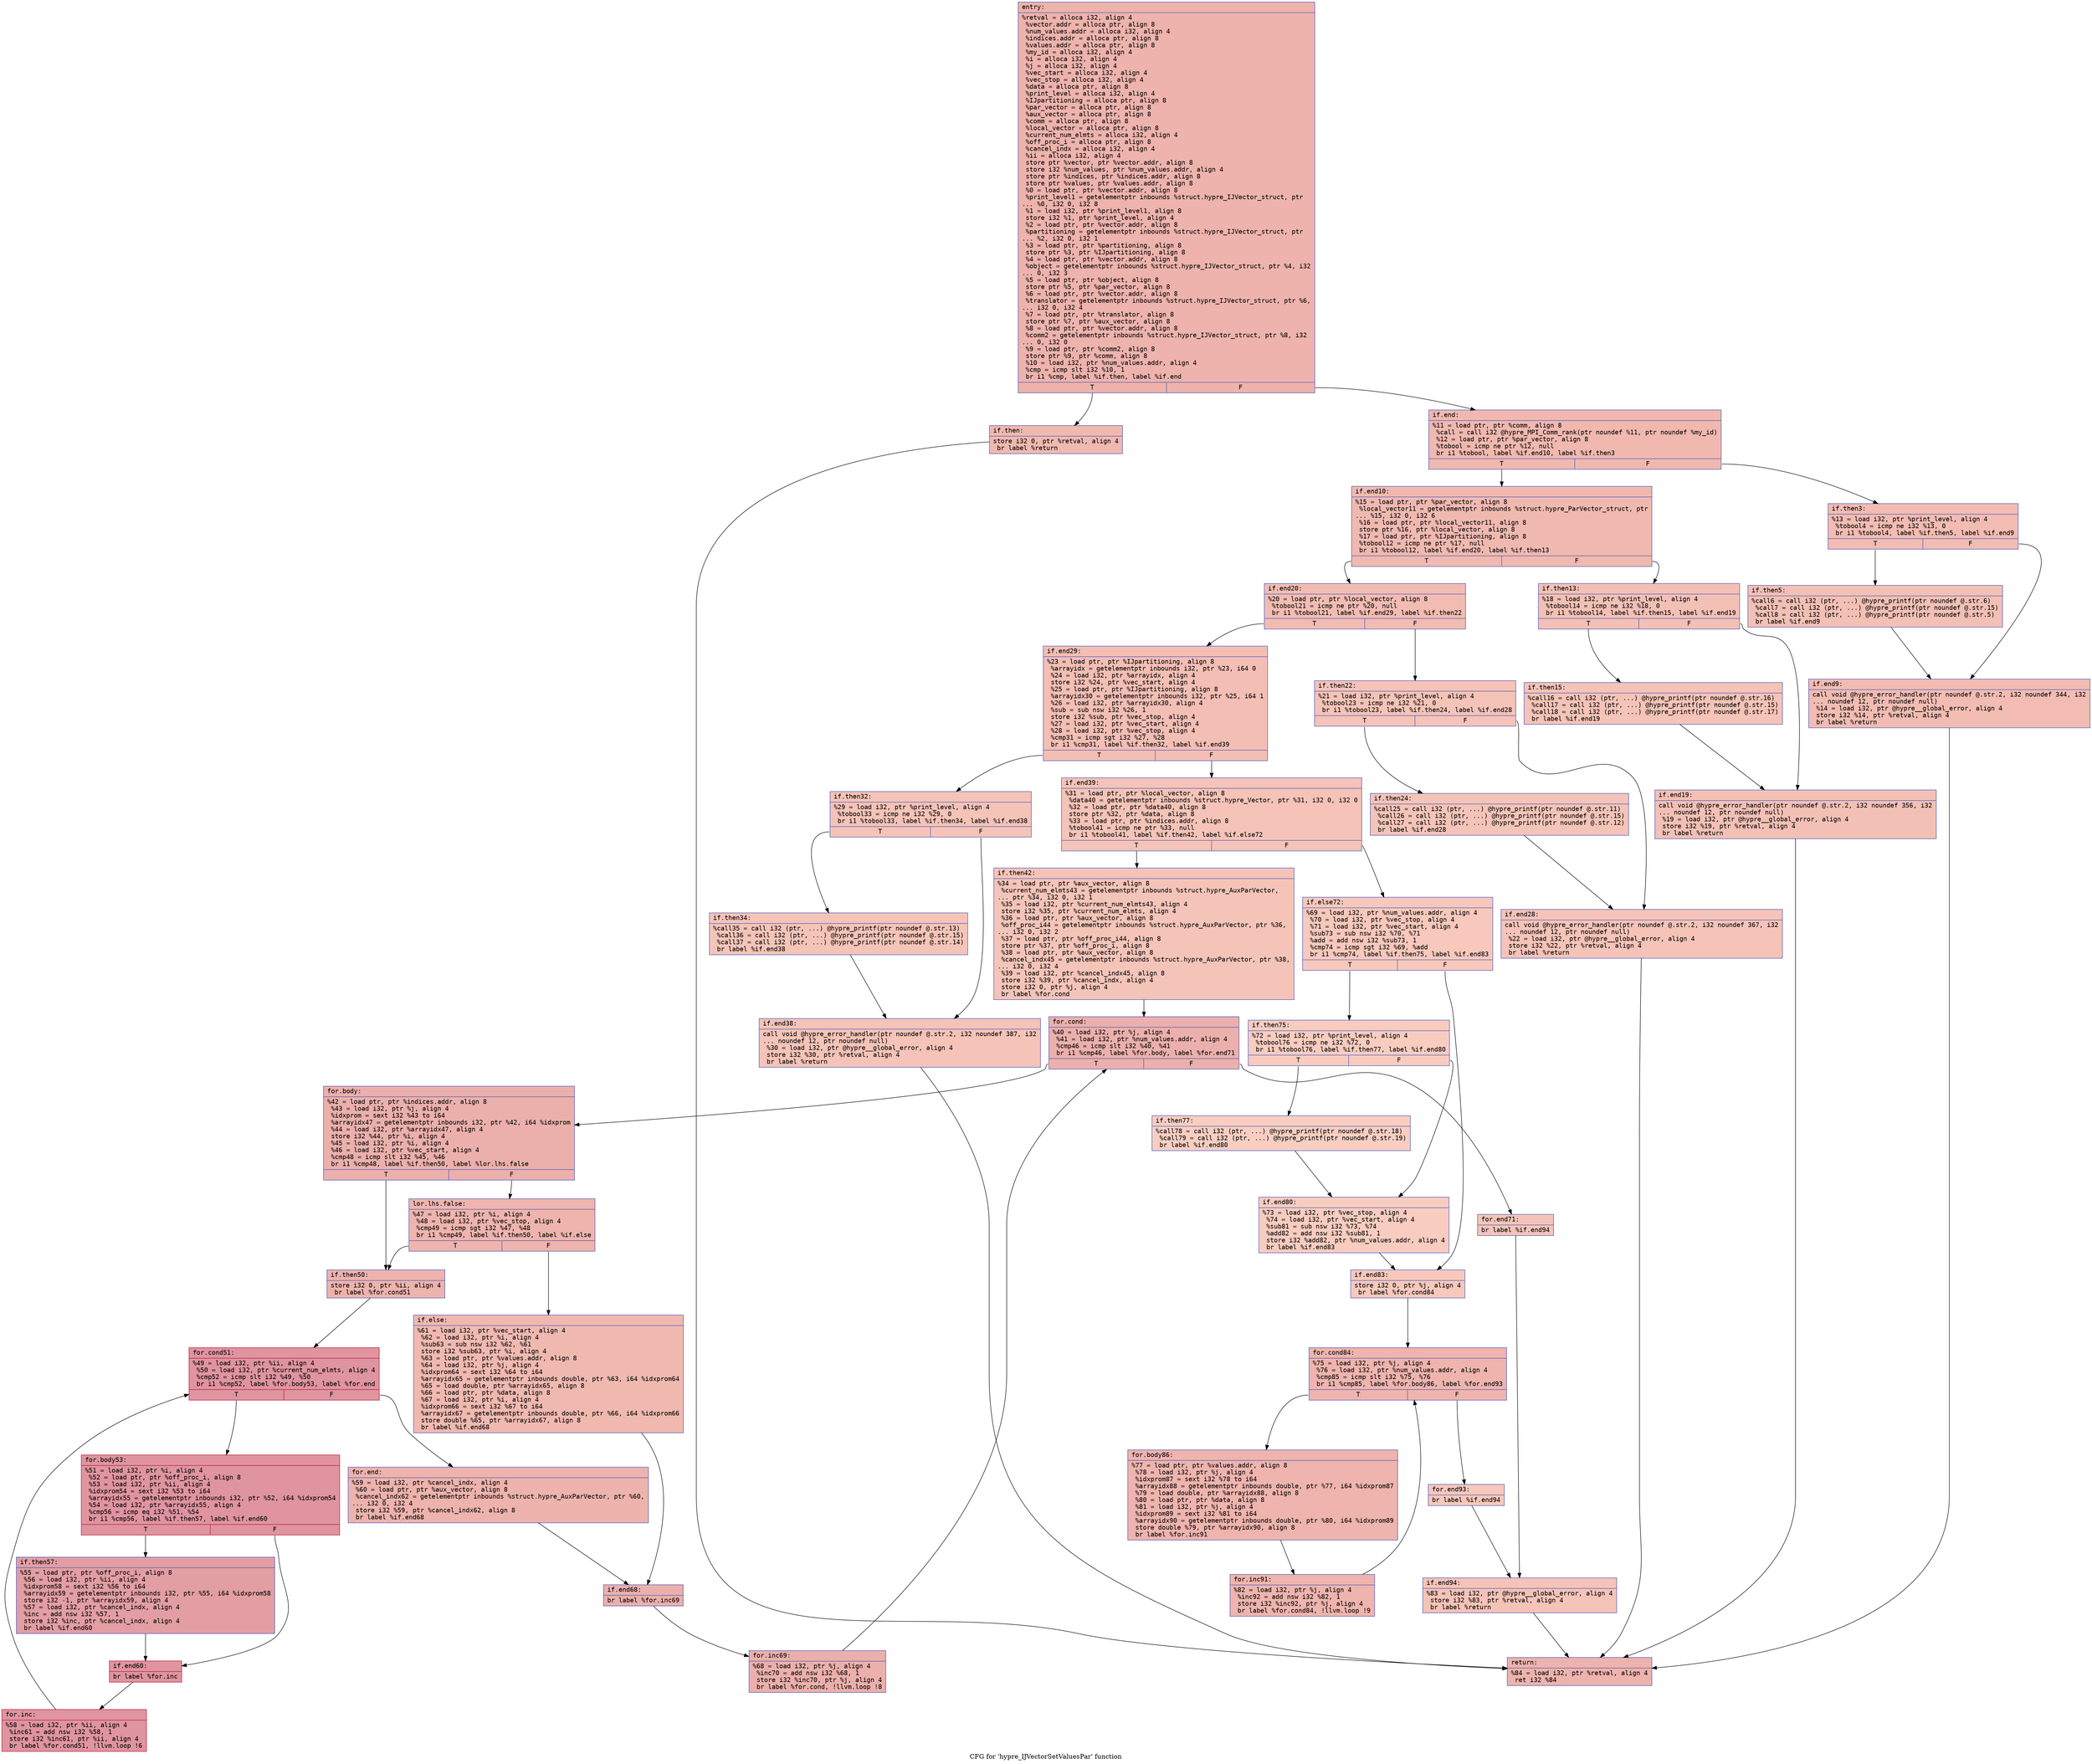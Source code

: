 digraph "CFG for 'hypre_IJVectorSetValuesPar' function" {
	label="CFG for 'hypre_IJVectorSetValuesPar' function";

	Node0x563aadd4cf70 [shape=record,color="#3d50c3ff", style=filled, fillcolor="#d6524470" fontname="Courier",label="{entry:\l|  %retval = alloca i32, align 4\l  %vector.addr = alloca ptr, align 8\l  %num_values.addr = alloca i32, align 4\l  %indices.addr = alloca ptr, align 8\l  %values.addr = alloca ptr, align 8\l  %my_id = alloca i32, align 4\l  %i = alloca i32, align 4\l  %j = alloca i32, align 4\l  %vec_start = alloca i32, align 4\l  %vec_stop = alloca i32, align 4\l  %data = alloca ptr, align 8\l  %print_level = alloca i32, align 4\l  %IJpartitioning = alloca ptr, align 8\l  %par_vector = alloca ptr, align 8\l  %aux_vector = alloca ptr, align 8\l  %comm = alloca ptr, align 8\l  %local_vector = alloca ptr, align 8\l  %current_num_elmts = alloca i32, align 4\l  %off_proc_i = alloca ptr, align 8\l  %cancel_indx = alloca i32, align 4\l  %ii = alloca i32, align 4\l  store ptr %vector, ptr %vector.addr, align 8\l  store i32 %num_values, ptr %num_values.addr, align 4\l  store ptr %indices, ptr %indices.addr, align 8\l  store ptr %values, ptr %values.addr, align 8\l  %0 = load ptr, ptr %vector.addr, align 8\l  %print_level1 = getelementptr inbounds %struct.hypre_IJVector_struct, ptr\l... %0, i32 0, i32 8\l  %1 = load i32, ptr %print_level1, align 8\l  store i32 %1, ptr %print_level, align 4\l  %2 = load ptr, ptr %vector.addr, align 8\l  %partitioning = getelementptr inbounds %struct.hypre_IJVector_struct, ptr\l... %2, i32 0, i32 1\l  %3 = load ptr, ptr %partitioning, align 8\l  store ptr %3, ptr %IJpartitioning, align 8\l  %4 = load ptr, ptr %vector.addr, align 8\l  %object = getelementptr inbounds %struct.hypre_IJVector_struct, ptr %4, i32\l... 0, i32 3\l  %5 = load ptr, ptr %object, align 8\l  store ptr %5, ptr %par_vector, align 8\l  %6 = load ptr, ptr %vector.addr, align 8\l  %translator = getelementptr inbounds %struct.hypre_IJVector_struct, ptr %6,\l... i32 0, i32 4\l  %7 = load ptr, ptr %translator, align 8\l  store ptr %7, ptr %aux_vector, align 8\l  %8 = load ptr, ptr %vector.addr, align 8\l  %comm2 = getelementptr inbounds %struct.hypre_IJVector_struct, ptr %8, i32\l... 0, i32 0\l  %9 = load ptr, ptr %comm2, align 8\l  store ptr %9, ptr %comm, align 8\l  %10 = load i32, ptr %num_values.addr, align 4\l  %cmp = icmp slt i32 %10, 1\l  br i1 %cmp, label %if.then, label %if.end\l|{<s0>T|<s1>F}}"];
	Node0x563aadd4cf70:s0 -> Node0x563aadd4f060[tooltip="entry -> if.then\nProbability 37.50%" ];
	Node0x563aadd4cf70:s1 -> Node0x563aadd4f0d0[tooltip="entry -> if.end\nProbability 62.50%" ];
	Node0x563aadd4f060 [shape=record,color="#3d50c3ff", style=filled, fillcolor="#de614d70" fontname="Courier",label="{if.then:\l|  store i32 0, ptr %retval, align 4\l  br label %return\l}"];
	Node0x563aadd4f060 -> Node0x563aadd4f290[tooltip="if.then -> return\nProbability 100.00%" ];
	Node0x563aadd4f0d0 [shape=record,color="#3d50c3ff", style=filled, fillcolor="#dc5d4a70" fontname="Courier",label="{if.end:\l|  %11 = load ptr, ptr %comm, align 8\l  %call = call i32 @hypre_MPI_Comm_rank(ptr noundef %11, ptr noundef %my_id)\l  %12 = load ptr, ptr %par_vector, align 8\l  %tobool = icmp ne ptr %12, null\l  br i1 %tobool, label %if.end10, label %if.then3\l|{<s0>T|<s1>F}}"];
	Node0x563aadd4f0d0:s0 -> Node0x563aadd4f650[tooltip="if.end -> if.end10\nProbability 62.50%" ];
	Node0x563aadd4f0d0:s1 -> Node0x563aadd4f6a0[tooltip="if.end -> if.then3\nProbability 37.50%" ];
	Node0x563aadd4f6a0 [shape=record,color="#3d50c3ff", style=filled, fillcolor="#e1675170" fontname="Courier",label="{if.then3:\l|  %13 = load i32, ptr %print_level, align 4\l  %tobool4 = icmp ne i32 %13, 0\l  br i1 %tobool4, label %if.then5, label %if.end9\l|{<s0>T|<s1>F}}"];
	Node0x563aadd4f6a0:s0 -> Node0x563aadd4f8d0[tooltip="if.then3 -> if.then5\nProbability 62.50%" ];
	Node0x563aadd4f6a0:s1 -> Node0x563aadd4f950[tooltip="if.then3 -> if.end9\nProbability 37.50%" ];
	Node0x563aadd4f8d0 [shape=record,color="#3d50c3ff", style=filled, fillcolor="#e5705870" fontname="Courier",label="{if.then5:\l|  %call6 = call i32 (ptr, ...) @hypre_printf(ptr noundef @.str.6)\l  %call7 = call i32 (ptr, ...) @hypre_printf(ptr noundef @.str.15)\l  %call8 = call i32 (ptr, ...) @hypre_printf(ptr noundef @.str.5)\l  br label %if.end9\l}"];
	Node0x563aadd4f8d0 -> Node0x563aadd4f950[tooltip="if.then5 -> if.end9\nProbability 100.00%" ];
	Node0x563aadd4f950 [shape=record,color="#3d50c3ff", style=filled, fillcolor="#e1675170" fontname="Courier",label="{if.end9:\l|  call void @hypre_error_handler(ptr noundef @.str.2, i32 noundef 344, i32\l... noundef 12, ptr noundef null)\l  %14 = load i32, ptr @hypre__global_error, align 4\l  store i32 %14, ptr %retval, align 4\l  br label %return\l}"];
	Node0x563aadd4f950 -> Node0x563aadd4f290[tooltip="if.end9 -> return\nProbability 100.00%" ];
	Node0x563aadd4f650 [shape=record,color="#3d50c3ff", style=filled, fillcolor="#de614d70" fontname="Courier",label="{if.end10:\l|  %15 = load ptr, ptr %par_vector, align 8\l  %local_vector11 = getelementptr inbounds %struct.hypre_ParVector_struct, ptr\l... %15, i32 0, i32 6\l  %16 = load ptr, ptr %local_vector11, align 8\l  store ptr %16, ptr %local_vector, align 8\l  %17 = load ptr, ptr %IJpartitioning, align 8\l  %tobool12 = icmp ne ptr %17, null\l  br i1 %tobool12, label %if.end20, label %if.then13\l|{<s0>T|<s1>F}}"];
	Node0x563aadd4f650:s0 -> Node0x563aadd50530[tooltip="if.end10 -> if.end20\nProbability 62.50%" ];
	Node0x563aadd4f650:s1 -> Node0x563aadd505b0[tooltip="if.end10 -> if.then13\nProbability 37.50%" ];
	Node0x563aadd505b0 [shape=record,color="#3d50c3ff", style=filled, fillcolor="#e5705870" fontname="Courier",label="{if.then13:\l|  %18 = load i32, ptr %print_level, align 4\l  %tobool14 = icmp ne i32 %18, 0\l  br i1 %tobool14, label %if.then15, label %if.end19\l|{<s0>T|<s1>F}}"];
	Node0x563aadd505b0:s0 -> Node0x563aadd50e40[tooltip="if.then13 -> if.then15\nProbability 62.50%" ];
	Node0x563aadd505b0:s1 -> Node0x563aadd50ec0[tooltip="if.then13 -> if.end19\nProbability 37.50%" ];
	Node0x563aadd50e40 [shape=record,color="#3d50c3ff", style=filled, fillcolor="#e8765c70" fontname="Courier",label="{if.then15:\l|  %call16 = call i32 (ptr, ...) @hypre_printf(ptr noundef @.str.16)\l  %call17 = call i32 (ptr, ...) @hypre_printf(ptr noundef @.str.15)\l  %call18 = call i32 (ptr, ...) @hypre_printf(ptr noundef @.str.17)\l  br label %if.end19\l}"];
	Node0x563aadd50e40 -> Node0x563aadd50ec0[tooltip="if.then15 -> if.end19\nProbability 100.00%" ];
	Node0x563aadd50ec0 [shape=record,color="#3d50c3ff", style=filled, fillcolor="#e5705870" fontname="Courier",label="{if.end19:\l|  call void @hypre_error_handler(ptr noundef @.str.2, i32 noundef 356, i32\l... noundef 12, ptr noundef null)\l  %19 = load i32, ptr @hypre__global_error, align 4\l  store i32 %19, ptr %retval, align 4\l  br label %return\l}"];
	Node0x563aadd50ec0 -> Node0x563aadd4f290[tooltip="if.end19 -> return\nProbability 100.00%" ];
	Node0x563aadd50530 [shape=record,color="#3d50c3ff", style=filled, fillcolor="#e1675170" fontname="Courier",label="{if.end20:\l|  %20 = load ptr, ptr %local_vector, align 8\l  %tobool21 = icmp ne ptr %20, null\l  br i1 %tobool21, label %if.end29, label %if.then22\l|{<s0>T|<s1>F}}"];
	Node0x563aadd50530:s0 -> Node0x563aadd51810[tooltip="if.end20 -> if.end29\nProbability 62.50%" ];
	Node0x563aadd50530:s1 -> Node0x563aadd51860[tooltip="if.end20 -> if.then22\nProbability 37.50%" ];
	Node0x563aadd51860 [shape=record,color="#3d50c3ff", style=filled, fillcolor="#e8765c70" fontname="Courier",label="{if.then22:\l|  %21 = load i32, ptr %print_level, align 4\l  %tobool23 = icmp ne i32 %21, 0\l  br i1 %tobool23, label %if.then24, label %if.end28\l|{<s0>T|<s1>F}}"];
	Node0x563aadd51860:s0 -> Node0x563aadd51ad0[tooltip="if.then22 -> if.then24\nProbability 62.50%" ];
	Node0x563aadd51860:s1 -> Node0x563aadd51b50[tooltip="if.then22 -> if.end28\nProbability 37.50%" ];
	Node0x563aadd51ad0 [shape=record,color="#3d50c3ff", style=filled, fillcolor="#e97a5f70" fontname="Courier",label="{if.then24:\l|  %call25 = call i32 (ptr, ...) @hypre_printf(ptr noundef @.str.11)\l  %call26 = call i32 (ptr, ...) @hypre_printf(ptr noundef @.str.15)\l  %call27 = call i32 (ptr, ...) @hypre_printf(ptr noundef @.str.12)\l  br label %if.end28\l}"];
	Node0x563aadd51ad0 -> Node0x563aadd51b50[tooltip="if.then24 -> if.end28\nProbability 100.00%" ];
	Node0x563aadd51b50 [shape=record,color="#3d50c3ff", style=filled, fillcolor="#e8765c70" fontname="Courier",label="{if.end28:\l|  call void @hypre_error_handler(ptr noundef @.str.2, i32 noundef 367, i32\l... noundef 12, ptr noundef null)\l  %22 = load i32, ptr @hypre__global_error, align 4\l  store i32 %22, ptr %retval, align 4\l  br label %return\l}"];
	Node0x563aadd51b50 -> Node0x563aadd4f290[tooltip="if.end28 -> return\nProbability 100.00%" ];
	Node0x563aadd51810 [shape=record,color="#3d50c3ff", style=filled, fillcolor="#e36c5570" fontname="Courier",label="{if.end29:\l|  %23 = load ptr, ptr %IJpartitioning, align 8\l  %arrayidx = getelementptr inbounds i32, ptr %23, i64 0\l  %24 = load i32, ptr %arrayidx, align 4\l  store i32 %24, ptr %vec_start, align 4\l  %25 = load ptr, ptr %IJpartitioning, align 8\l  %arrayidx30 = getelementptr inbounds i32, ptr %25, i64 1\l  %26 = load i32, ptr %arrayidx30, align 4\l  %sub = sub nsw i32 %26, 1\l  store i32 %sub, ptr %vec_stop, align 4\l  %27 = load i32, ptr %vec_start, align 4\l  %28 = load i32, ptr %vec_stop, align 4\l  %cmp31 = icmp sgt i32 %27, %28\l  br i1 %cmp31, label %if.then32, label %if.end39\l|{<s0>T|<s1>F}}"];
	Node0x563aadd51810:s0 -> Node0x563aadd52a30[tooltip="if.end29 -> if.then32\nProbability 50.00%" ];
	Node0x563aadd51810:s1 -> Node0x563aadd52ab0[tooltip="if.end29 -> if.end39\nProbability 50.00%" ];
	Node0x563aadd52a30 [shape=record,color="#3d50c3ff", style=filled, fillcolor="#e8765c70" fontname="Courier",label="{if.then32:\l|  %29 = load i32, ptr %print_level, align 4\l  %tobool33 = icmp ne i32 %29, 0\l  br i1 %tobool33, label %if.then34, label %if.end38\l|{<s0>T|<s1>F}}"];
	Node0x563aadd52a30:s0 -> Node0x563aadd52d20[tooltip="if.then32 -> if.then34\nProbability 62.50%" ];
	Node0x563aadd52a30:s1 -> Node0x563aadd52da0[tooltip="if.then32 -> if.end38\nProbability 37.50%" ];
	Node0x563aadd52d20 [shape=record,color="#3d50c3ff", style=filled, fillcolor="#e97a5f70" fontname="Courier",label="{if.then34:\l|  %call35 = call i32 (ptr, ...) @hypre_printf(ptr noundef @.str.13)\l  %call36 = call i32 (ptr, ...) @hypre_printf(ptr noundef @.str.15)\l  %call37 = call i32 (ptr, ...) @hypre_printf(ptr noundef @.str.14)\l  br label %if.end38\l}"];
	Node0x563aadd52d20 -> Node0x563aadd52da0[tooltip="if.then34 -> if.end38\nProbability 100.00%" ];
	Node0x563aadd52da0 [shape=record,color="#3d50c3ff", style=filled, fillcolor="#e8765c70" fontname="Courier",label="{if.end38:\l|  call void @hypre_error_handler(ptr noundef @.str.2, i32 noundef 387, i32\l... noundef 12, ptr noundef null)\l  %30 = load i32, ptr @hypre__global_error, align 4\l  store i32 %30, ptr %retval, align 4\l  br label %return\l}"];
	Node0x563aadd52da0 -> Node0x563aadd4f290[tooltip="if.end38 -> return\nProbability 100.00%" ];
	Node0x563aadd52ab0 [shape=record,color="#3d50c3ff", style=filled, fillcolor="#e8765c70" fontname="Courier",label="{if.end39:\l|  %31 = load ptr, ptr %local_vector, align 8\l  %data40 = getelementptr inbounds %struct.hypre_Vector, ptr %31, i32 0, i32 0\l  %32 = load ptr, ptr %data40, align 8\l  store ptr %32, ptr %data, align 8\l  %33 = load ptr, ptr %indices.addr, align 8\l  %tobool41 = icmp ne ptr %33, null\l  br i1 %tobool41, label %if.then42, label %if.else72\l|{<s0>T|<s1>F}}"];
	Node0x563aadd52ab0:s0 -> Node0x563aadd53990[tooltip="if.end39 -> if.then42\nProbability 62.50%" ];
	Node0x563aadd52ab0:s1 -> Node0x563aadd539e0[tooltip="if.end39 -> if.else72\nProbability 37.50%" ];
	Node0x563aadd53990 [shape=record,color="#3d50c3ff", style=filled, fillcolor="#e97a5f70" fontname="Courier",label="{if.then42:\l|  %34 = load ptr, ptr %aux_vector, align 8\l  %current_num_elmts43 = getelementptr inbounds %struct.hypre_AuxParVector,\l... ptr %34, i32 0, i32 1\l  %35 = load i32, ptr %current_num_elmts43, align 4\l  store i32 %35, ptr %current_num_elmts, align 4\l  %36 = load ptr, ptr %aux_vector, align 8\l  %off_proc_i44 = getelementptr inbounds %struct.hypre_AuxParVector, ptr %36,\l... i32 0, i32 2\l  %37 = load ptr, ptr %off_proc_i44, align 8\l  store ptr %37, ptr %off_proc_i, align 8\l  %38 = load ptr, ptr %aux_vector, align 8\l  %cancel_indx45 = getelementptr inbounds %struct.hypre_AuxParVector, ptr %38,\l... i32 0, i32 4\l  %39 = load i32, ptr %cancel_indx45, align 8\l  store i32 %39, ptr %cancel_indx, align 4\l  store i32 0, ptr %j, align 4\l  br label %for.cond\l}"];
	Node0x563aadd53990 -> Node0x563aadd54390[tooltip="if.then42 -> for.cond\nProbability 100.00%" ];
	Node0x563aadd54390 [shape=record,color="#3d50c3ff", style=filled, fillcolor="#d24b4070" fontname="Courier",label="{for.cond:\l|  %40 = load i32, ptr %j, align 4\l  %41 = load i32, ptr %num_values.addr, align 4\l  %cmp46 = icmp slt i32 %40, %41\l  br i1 %cmp46, label %for.body, label %for.end71\l|{<s0>T|<s1>F}}"];
	Node0x563aadd54390:s0 -> Node0x563aadd54610[tooltip="for.cond -> for.body\nProbability 96.88%" ];
	Node0x563aadd54390:s1 -> Node0x563aadd54660[tooltip="for.cond -> for.end71\nProbability 3.12%" ];
	Node0x563aadd54610 [shape=record,color="#3d50c3ff", style=filled, fillcolor="#d24b4070" fontname="Courier",label="{for.body:\l|  %42 = load ptr, ptr %indices.addr, align 8\l  %43 = load i32, ptr %j, align 4\l  %idxprom = sext i32 %43 to i64\l  %arrayidx47 = getelementptr inbounds i32, ptr %42, i64 %idxprom\l  %44 = load i32, ptr %arrayidx47, align 4\l  store i32 %44, ptr %i, align 4\l  %45 = load i32, ptr %i, align 4\l  %46 = load i32, ptr %vec_start, align 4\l  %cmp48 = icmp slt i32 %45, %46\l  br i1 %cmp48, label %if.then50, label %lor.lhs.false\l|{<s0>T|<s1>F}}"];
	Node0x563aadd54610:s0 -> Node0x563aadd54cc0[tooltip="for.body -> if.then50\nProbability 50.00%" ];
	Node0x563aadd54610:s1 -> Node0x563aadd54d40[tooltip="for.body -> lor.lhs.false\nProbability 50.00%" ];
	Node0x563aadd54d40 [shape=record,color="#3d50c3ff", style=filled, fillcolor="#d8564670" fontname="Courier",label="{lor.lhs.false:\l|  %47 = load i32, ptr %i, align 4\l  %48 = load i32, ptr %vec_stop, align 4\l  %cmp49 = icmp sgt i32 %47, %48\l  br i1 %cmp49, label %if.then50, label %if.else\l|{<s0>T|<s1>F}}"];
	Node0x563aadd54d40:s0 -> Node0x563aadd54cc0[tooltip="lor.lhs.false -> if.then50\nProbability 50.00%" ];
	Node0x563aadd54d40:s1 -> Node0x563aadd55830[tooltip="lor.lhs.false -> if.else\nProbability 50.00%" ];
	Node0x563aadd54cc0 [shape=record,color="#3d50c3ff", style=filled, fillcolor="#d6524470" fontname="Courier",label="{if.then50:\l|  store i32 0, ptr %ii, align 4\l  br label %for.cond51\l}"];
	Node0x563aadd54cc0 -> Node0x563aadd559f0[tooltip="if.then50 -> for.cond51\nProbability 100.00%" ];
	Node0x563aadd559f0 [shape=record,color="#b70d28ff", style=filled, fillcolor="#b70d2870" fontname="Courier",label="{for.cond51:\l|  %49 = load i32, ptr %ii, align 4\l  %50 = load i32, ptr %current_num_elmts, align 4\l  %cmp52 = icmp slt i32 %49, %50\l  br i1 %cmp52, label %for.body53, label %for.end\l|{<s0>T|<s1>F}}"];
	Node0x563aadd559f0:s0 -> Node0x563aadd55cf0[tooltip="for.cond51 -> for.body53\nProbability 96.88%" ];
	Node0x563aadd559f0:s1 -> Node0x563aadd50630[tooltip="for.cond51 -> for.end\nProbability 3.12%" ];
	Node0x563aadd55cf0 [shape=record,color="#b70d28ff", style=filled, fillcolor="#b70d2870" fontname="Courier",label="{for.body53:\l|  %51 = load i32, ptr %i, align 4\l  %52 = load ptr, ptr %off_proc_i, align 8\l  %53 = load i32, ptr %ii, align 4\l  %idxprom54 = sext i32 %53 to i64\l  %arrayidx55 = getelementptr inbounds i32, ptr %52, i64 %idxprom54\l  %54 = load i32, ptr %arrayidx55, align 4\l  %cmp56 = icmp eq i32 %51, %54\l  br i1 %cmp56, label %if.then57, label %if.end60\l|{<s0>T|<s1>F}}"];
	Node0x563aadd55cf0:s0 -> Node0x563aadd50ba0[tooltip="for.body53 -> if.then57\nProbability 50.00%" ];
	Node0x563aadd55cf0:s1 -> Node0x563aadd56960[tooltip="for.body53 -> if.end60\nProbability 50.00%" ];
	Node0x563aadd50ba0 [shape=record,color="#3d50c3ff", style=filled, fillcolor="#be242e70" fontname="Courier",label="{if.then57:\l|  %55 = load ptr, ptr %off_proc_i, align 8\l  %56 = load i32, ptr %ii, align 4\l  %idxprom58 = sext i32 %56 to i64\l  %arrayidx59 = getelementptr inbounds i32, ptr %55, i64 %idxprom58\l  store i32 -1, ptr %arrayidx59, align 4\l  %57 = load i32, ptr %cancel_indx, align 4\l  %inc = add nsw i32 %57, 1\l  store i32 %inc, ptr %cancel_indx, align 4\l  br label %if.end60\l}"];
	Node0x563aadd50ba0 -> Node0x563aadd56960[tooltip="if.then57 -> if.end60\nProbability 100.00%" ];
	Node0x563aadd56960 [shape=record,color="#b70d28ff", style=filled, fillcolor="#b70d2870" fontname="Courier",label="{if.end60:\l|  br label %for.inc\l}"];
	Node0x563aadd56960 -> Node0x563aadd57040[tooltip="if.end60 -> for.inc\nProbability 100.00%" ];
	Node0x563aadd57040 [shape=record,color="#b70d28ff", style=filled, fillcolor="#b70d2870" fontname="Courier",label="{for.inc:\l|  %58 = load i32, ptr %ii, align 4\l  %inc61 = add nsw i32 %58, 1\l  store i32 %inc61, ptr %ii, align 4\l  br label %for.cond51, !llvm.loop !6\l}"];
	Node0x563aadd57040 -> Node0x563aadd559f0[tooltip="for.inc -> for.cond51\nProbability 100.00%" ];
	Node0x563aadd50630 [shape=record,color="#3d50c3ff", style=filled, fillcolor="#d6524470" fontname="Courier",label="{for.end:\l|  %59 = load i32, ptr %cancel_indx, align 4\l  %60 = load ptr, ptr %aux_vector, align 8\l  %cancel_indx62 = getelementptr inbounds %struct.hypre_AuxParVector, ptr %60,\l... i32 0, i32 4\l  store i32 %59, ptr %cancel_indx62, align 8\l  br label %if.end68\l}"];
	Node0x563aadd50630 -> Node0x563aadd57740[tooltip="for.end -> if.end68\nProbability 100.00%" ];
	Node0x563aadd55830 [shape=record,color="#3d50c3ff", style=filled, fillcolor="#de614d70" fontname="Courier",label="{if.else:\l|  %61 = load i32, ptr %vec_start, align 4\l  %62 = load i32, ptr %i, align 4\l  %sub63 = sub nsw i32 %62, %61\l  store i32 %sub63, ptr %i, align 4\l  %63 = load ptr, ptr %values.addr, align 8\l  %64 = load i32, ptr %j, align 4\l  %idxprom64 = sext i32 %64 to i64\l  %arrayidx65 = getelementptr inbounds double, ptr %63, i64 %idxprom64\l  %65 = load double, ptr %arrayidx65, align 8\l  %66 = load ptr, ptr %data, align 8\l  %67 = load i32, ptr %i, align 4\l  %idxprom66 = sext i32 %67 to i64\l  %arrayidx67 = getelementptr inbounds double, ptr %66, i64 %idxprom66\l  store double %65, ptr %arrayidx67, align 8\l  br label %if.end68\l}"];
	Node0x563aadd55830 -> Node0x563aadd57740[tooltip="if.else -> if.end68\nProbability 100.00%" ];
	Node0x563aadd57740 [shape=record,color="#3d50c3ff", style=filled, fillcolor="#d24b4070" fontname="Courier",label="{if.end68:\l|  br label %for.inc69\l}"];
	Node0x563aadd57740 -> Node0x563aadd580f0[tooltip="if.end68 -> for.inc69\nProbability 100.00%" ];
	Node0x563aadd580f0 [shape=record,color="#3d50c3ff", style=filled, fillcolor="#d24b4070" fontname="Courier",label="{for.inc69:\l|  %68 = load i32, ptr %j, align 4\l  %inc70 = add nsw i32 %68, 1\l  store i32 %inc70, ptr %j, align 4\l  br label %for.cond, !llvm.loop !8\l}"];
	Node0x563aadd580f0 -> Node0x563aadd54390[tooltip="for.inc69 -> for.cond\nProbability 100.00%" ];
	Node0x563aadd54660 [shape=record,color="#3d50c3ff", style=filled, fillcolor="#e97a5f70" fontname="Courier",label="{for.end71:\l|  br label %if.end94\l}"];
	Node0x563aadd54660 -> Node0x563aadd58570[tooltip="for.end71 -> if.end94\nProbability 100.00%" ];
	Node0x563aadd539e0 [shape=record,color="#3d50c3ff", style=filled, fillcolor="#ed836670" fontname="Courier",label="{if.else72:\l|  %69 = load i32, ptr %num_values.addr, align 4\l  %70 = load i32, ptr %vec_stop, align 4\l  %71 = load i32, ptr %vec_start, align 4\l  %sub73 = sub nsw i32 %70, %71\l  %add = add nsw i32 %sub73, 1\l  %cmp74 = icmp sgt i32 %69, %add\l  br i1 %cmp74, label %if.then75, label %if.end83\l|{<s0>T|<s1>F}}"];
	Node0x563aadd539e0:s0 -> Node0x563aadd58a20[tooltip="if.else72 -> if.then75\nProbability 50.00%" ];
	Node0x563aadd539e0:s1 -> Node0x563aadd58a70[tooltip="if.else72 -> if.end83\nProbability 50.00%" ];
	Node0x563aadd58a20 [shape=record,color="#3d50c3ff", style=filled, fillcolor="#f08b6e70" fontname="Courier",label="{if.then75:\l|  %72 = load i32, ptr %print_level, align 4\l  %tobool76 = icmp ne i32 %72, 0\l  br i1 %tobool76, label %if.then77, label %if.end80\l|{<s0>T|<s1>F}}"];
	Node0x563aadd58a20:s0 -> Node0x563aadd58ce0[tooltip="if.then75 -> if.then77\nProbability 62.50%" ];
	Node0x563aadd58a20:s1 -> Node0x563aadd58d60[tooltip="if.then75 -> if.end80\nProbability 37.50%" ];
	Node0x563aadd58ce0 [shape=record,color="#3d50c3ff", style=filled, fillcolor="#f2907270" fontname="Courier",label="{if.then77:\l|  %call78 = call i32 (ptr, ...) @hypre_printf(ptr noundef @.str.18)\l  %call79 = call i32 (ptr, ...) @hypre_printf(ptr noundef @.str.19)\l  br label %if.end80\l}"];
	Node0x563aadd58ce0 -> Node0x563aadd58d60[tooltip="if.then77 -> if.end80\nProbability 100.00%" ];
	Node0x563aadd58d60 [shape=record,color="#3d50c3ff", style=filled, fillcolor="#f08b6e70" fontname="Courier",label="{if.end80:\l|  %73 = load i32, ptr %vec_stop, align 4\l  %74 = load i32, ptr %vec_start, align 4\l  %sub81 = sub nsw i32 %73, %74\l  %add82 = add nsw i32 %sub81, 1\l  store i32 %add82, ptr %num_values.addr, align 4\l  br label %if.end83\l}"];
	Node0x563aadd58d60 -> Node0x563aadd58a70[tooltip="if.end80 -> if.end83\nProbability 100.00%" ];
	Node0x563aadd58a70 [shape=record,color="#3d50c3ff", style=filled, fillcolor="#ed836670" fontname="Courier",label="{if.end83:\l|  store i32 0, ptr %j, align 4\l  br label %for.cond84\l}"];
	Node0x563aadd58a70 -> Node0x563aadd59560[tooltip="if.end83 -> for.cond84\nProbability 100.00%" ];
	Node0x563aadd59560 [shape=record,color="#3d50c3ff", style=filled, fillcolor="#d8564670" fontname="Courier",label="{for.cond84:\l|  %75 = load i32, ptr %j, align 4\l  %76 = load i32, ptr %num_values.addr, align 4\l  %cmp85 = icmp slt i32 %75, %76\l  br i1 %cmp85, label %for.body86, label %for.end93\l|{<s0>T|<s1>F}}"];
	Node0x563aadd59560:s0 -> Node0x563aadd59800[tooltip="for.cond84 -> for.body86\nProbability 96.88%" ];
	Node0x563aadd59560:s1 -> Node0x563aadd59850[tooltip="for.cond84 -> for.end93\nProbability 3.12%" ];
	Node0x563aadd59800 [shape=record,color="#3d50c3ff", style=filled, fillcolor="#d8564670" fontname="Courier",label="{for.body86:\l|  %77 = load ptr, ptr %values.addr, align 8\l  %78 = load i32, ptr %j, align 4\l  %idxprom87 = sext i32 %78 to i64\l  %arrayidx88 = getelementptr inbounds double, ptr %77, i64 %idxprom87\l  %79 = load double, ptr %arrayidx88, align 8\l  %80 = load ptr, ptr %data, align 8\l  %81 = load i32, ptr %j, align 4\l  %idxprom89 = sext i32 %81 to i64\l  %arrayidx90 = getelementptr inbounds double, ptr %80, i64 %idxprom89\l  store double %79, ptr %arrayidx90, align 8\l  br label %for.inc91\l}"];
	Node0x563aadd59800 -> Node0x563aadd59f80[tooltip="for.body86 -> for.inc91\nProbability 100.00%" ];
	Node0x563aadd59f80 [shape=record,color="#3d50c3ff", style=filled, fillcolor="#d8564670" fontname="Courier",label="{for.inc91:\l|  %82 = load i32, ptr %j, align 4\l  %inc92 = add nsw i32 %82, 1\l  store i32 %inc92, ptr %j, align 4\l  br label %for.cond84, !llvm.loop !9\l}"];
	Node0x563aadd59f80 -> Node0x563aadd59560[tooltip="for.inc91 -> for.cond84\nProbability 100.00%" ];
	Node0x563aadd59850 [shape=record,color="#3d50c3ff", style=filled, fillcolor="#ed836670" fontname="Courier",label="{for.end93:\l|  br label %if.end94\l}"];
	Node0x563aadd59850 -> Node0x563aadd58570[tooltip="for.end93 -> if.end94\nProbability 100.00%" ];
	Node0x563aadd58570 [shape=record,color="#3d50c3ff", style=filled, fillcolor="#e8765c70" fontname="Courier",label="{if.end94:\l|  %83 = load i32, ptr @hypre__global_error, align 4\l  store i32 %83, ptr %retval, align 4\l  br label %return\l}"];
	Node0x563aadd58570 -> Node0x563aadd4f290[tooltip="if.end94 -> return\nProbability 100.00%" ];
	Node0x563aadd4f290 [shape=record,color="#3d50c3ff", style=filled, fillcolor="#d6524470" fontname="Courier",label="{return:\l|  %84 = load i32, ptr %retval, align 4\l  ret i32 %84\l}"];
}
